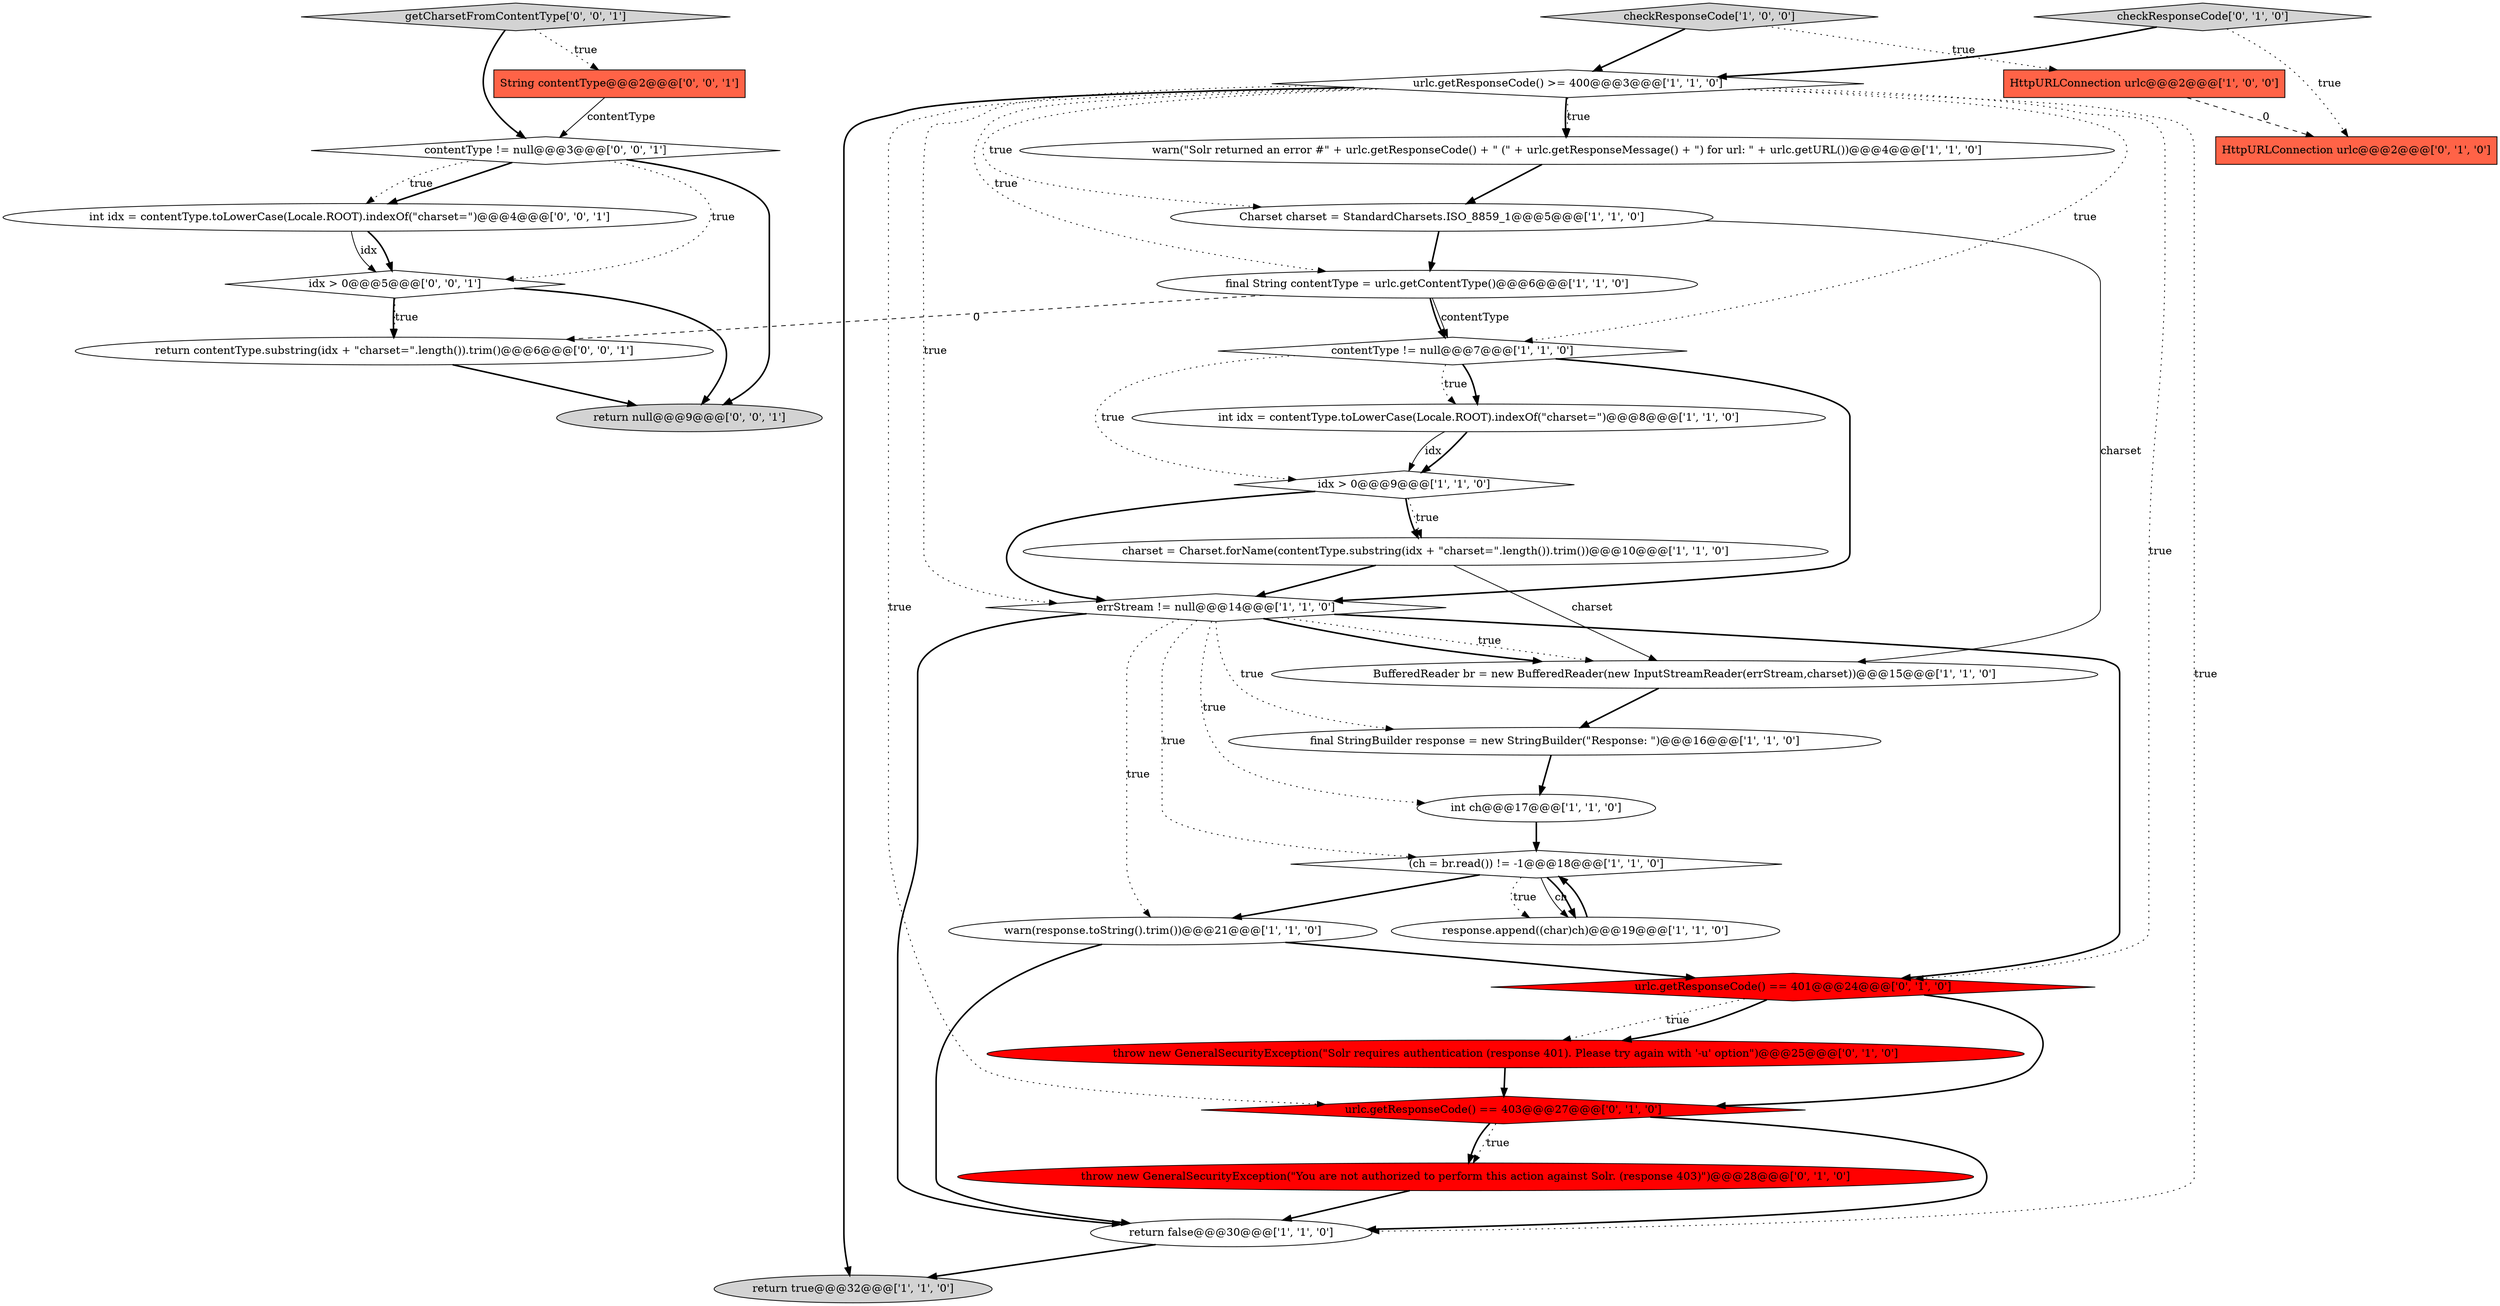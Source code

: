 digraph {
0 [style = filled, label = "int idx = contentType.toLowerCase(Locale.ROOT).indexOf(\"charset=\")@@@8@@@['1', '1', '0']", fillcolor = white, shape = ellipse image = "AAA0AAABBB1BBB"];
22 [style = filled, label = "checkResponseCode['0', '1', '0']", fillcolor = lightgray, shape = diamond image = "AAA0AAABBB2BBB"];
7 [style = filled, label = "(ch = br.read()) != -1@@@18@@@['1', '1', '0']", fillcolor = white, shape = diamond image = "AAA0AAABBB1BBB"];
28 [style = filled, label = "return contentType.substring(idx + \"charset=\".length()).trim()@@@6@@@['0', '0', '1']", fillcolor = white, shape = ellipse image = "AAA0AAABBB3BBB"];
1 [style = filled, label = "checkResponseCode['1', '0', '0']", fillcolor = lightgray, shape = diamond image = "AAA0AAABBB1BBB"];
26 [style = filled, label = "contentType != null@@@3@@@['0', '0', '1']", fillcolor = white, shape = diamond image = "AAA0AAABBB3BBB"];
30 [style = filled, label = "getCharsetFromContentType['0', '0', '1']", fillcolor = lightgray, shape = diamond image = "AAA0AAABBB3BBB"];
4 [style = filled, label = "Charset charset = StandardCharsets.ISO_8859_1@@@5@@@['1', '1', '0']", fillcolor = white, shape = ellipse image = "AAA0AAABBB1BBB"];
21 [style = filled, label = "urlc.getResponseCode() == 401@@@24@@@['0', '1', '0']", fillcolor = red, shape = diamond image = "AAA1AAABBB2BBB"];
25 [style = filled, label = "String contentType@@@2@@@['0', '0', '1']", fillcolor = tomato, shape = box image = "AAA0AAABBB3BBB"];
29 [style = filled, label = "int idx = contentType.toLowerCase(Locale.ROOT).indexOf(\"charset=\")@@@4@@@['0', '0', '1']", fillcolor = white, shape = ellipse image = "AAA0AAABBB3BBB"];
9 [style = filled, label = "warn(\"Solr returned an error #\" + urlc.getResponseCode() + \" (\" + urlc.getResponseMessage() + \") for url: \" + urlc.getURL())@@@4@@@['1', '1', '0']", fillcolor = white, shape = ellipse image = "AAA0AAABBB1BBB"];
24 [style = filled, label = "throw new GeneralSecurityException(\"You are not authorized to perform this action against Solr. (response 403)\")@@@28@@@['0', '1', '0']", fillcolor = red, shape = ellipse image = "AAA1AAABBB2BBB"];
6 [style = filled, label = "urlc.getResponseCode() >= 400@@@3@@@['1', '1', '0']", fillcolor = white, shape = diamond image = "AAA0AAABBB1BBB"];
3 [style = filled, label = "charset = Charset.forName(contentType.substring(idx + \"charset=\".length()).trim())@@@10@@@['1', '1', '0']", fillcolor = white, shape = ellipse image = "AAA0AAABBB1BBB"];
17 [style = filled, label = "warn(response.toString().trim())@@@21@@@['1', '1', '0']", fillcolor = white, shape = ellipse image = "AAA0AAABBB1BBB"];
31 [style = filled, label = "idx > 0@@@5@@@['0', '0', '1']", fillcolor = white, shape = diamond image = "AAA0AAABBB3BBB"];
19 [style = filled, label = "urlc.getResponseCode() == 403@@@27@@@['0', '1', '0']", fillcolor = red, shape = diamond image = "AAA1AAABBB2BBB"];
18 [style = filled, label = "return true@@@32@@@['1', '1', '0']", fillcolor = lightgray, shape = ellipse image = "AAA0AAABBB1BBB"];
10 [style = filled, label = "final StringBuilder response = new StringBuilder(\"Response: \")@@@16@@@['1', '1', '0']", fillcolor = white, shape = ellipse image = "AAA0AAABBB1BBB"];
16 [style = filled, label = "HttpURLConnection urlc@@@2@@@['1', '0', '0']", fillcolor = tomato, shape = box image = "AAA1AAABBB1BBB"];
23 [style = filled, label = "throw new GeneralSecurityException(\"Solr requires authentication (response 401). Please try again with '-u' option\")@@@25@@@['0', '1', '0']", fillcolor = red, shape = ellipse image = "AAA1AAABBB2BBB"];
11 [style = filled, label = "contentType != null@@@7@@@['1', '1', '0']", fillcolor = white, shape = diamond image = "AAA0AAABBB1BBB"];
13 [style = filled, label = "final String contentType = urlc.getContentType()@@@6@@@['1', '1', '0']", fillcolor = white, shape = ellipse image = "AAA0AAABBB1BBB"];
20 [style = filled, label = "HttpURLConnection urlc@@@2@@@['0', '1', '0']", fillcolor = tomato, shape = box image = "AAA1AAABBB2BBB"];
14 [style = filled, label = "return false@@@30@@@['1', '1', '0']", fillcolor = white, shape = ellipse image = "AAA0AAABBB1BBB"];
12 [style = filled, label = "BufferedReader br = new BufferedReader(new InputStreamReader(errStream,charset))@@@15@@@['1', '1', '0']", fillcolor = white, shape = ellipse image = "AAA0AAABBB1BBB"];
5 [style = filled, label = "idx > 0@@@9@@@['1', '1', '0']", fillcolor = white, shape = diamond image = "AAA0AAABBB1BBB"];
8 [style = filled, label = "errStream != null@@@14@@@['1', '1', '0']", fillcolor = white, shape = diamond image = "AAA0AAABBB1BBB"];
2 [style = filled, label = "response.append((char)ch)@@@19@@@['1', '1', '0']", fillcolor = white, shape = ellipse image = "AAA0AAABBB1BBB"];
15 [style = filled, label = "int ch@@@17@@@['1', '1', '0']", fillcolor = white, shape = ellipse image = "AAA0AAABBB1BBB"];
27 [style = filled, label = "return null@@@9@@@['0', '0', '1']", fillcolor = lightgray, shape = ellipse image = "AAA0AAABBB3BBB"];
5->3 [style = bold, label=""];
16->20 [style = dashed, label="0"];
7->2 [style = dotted, label="true"];
5->8 [style = bold, label=""];
7->17 [style = bold, label=""];
10->15 [style = bold, label=""];
15->7 [style = bold, label=""];
21->19 [style = bold, label=""];
6->18 [style = bold, label=""];
26->29 [style = bold, label=""];
6->13 [style = dotted, label="true"];
9->4 [style = bold, label=""];
4->13 [style = bold, label=""];
8->17 [style = dotted, label="true"];
29->31 [style = bold, label=""];
30->26 [style = bold, label=""];
8->15 [style = dotted, label="true"];
8->7 [style = dotted, label="true"];
8->14 [style = bold, label=""];
13->11 [style = solid, label="contentType"];
11->5 [style = dotted, label="true"];
7->2 [style = solid, label="ch"];
19->24 [style = dotted, label="true"];
5->3 [style = dotted, label="true"];
8->10 [style = dotted, label="true"];
29->31 [style = solid, label="idx"];
13->11 [style = bold, label=""];
6->19 [style = dotted, label="true"];
24->14 [style = bold, label=""];
19->24 [style = bold, label=""];
3->12 [style = solid, label="charset"];
4->12 [style = solid, label="charset"];
13->28 [style = dashed, label="0"];
26->31 [style = dotted, label="true"];
26->27 [style = bold, label=""];
6->14 [style = dotted, label="true"];
11->0 [style = bold, label=""];
12->10 [style = bold, label=""];
1->6 [style = bold, label=""];
22->20 [style = dotted, label="true"];
8->12 [style = dotted, label="true"];
30->25 [style = dotted, label="true"];
6->4 [style = dotted, label="true"];
19->14 [style = bold, label=""];
6->9 [style = dotted, label="true"];
31->28 [style = dotted, label="true"];
17->14 [style = bold, label=""];
6->8 [style = dotted, label="true"];
7->2 [style = bold, label=""];
21->23 [style = dotted, label="true"];
3->8 [style = bold, label=""];
11->0 [style = dotted, label="true"];
23->19 [style = bold, label=""];
8->21 [style = bold, label=""];
31->27 [style = bold, label=""];
11->8 [style = bold, label=""];
26->29 [style = dotted, label="true"];
14->18 [style = bold, label=""];
22->6 [style = bold, label=""];
1->16 [style = dotted, label="true"];
25->26 [style = solid, label="contentType"];
31->28 [style = bold, label=""];
6->11 [style = dotted, label="true"];
6->21 [style = dotted, label="true"];
6->9 [style = bold, label=""];
2->7 [style = bold, label=""];
28->27 [style = bold, label=""];
17->21 [style = bold, label=""];
0->5 [style = solid, label="idx"];
8->12 [style = bold, label=""];
0->5 [style = bold, label=""];
21->23 [style = bold, label=""];
}

